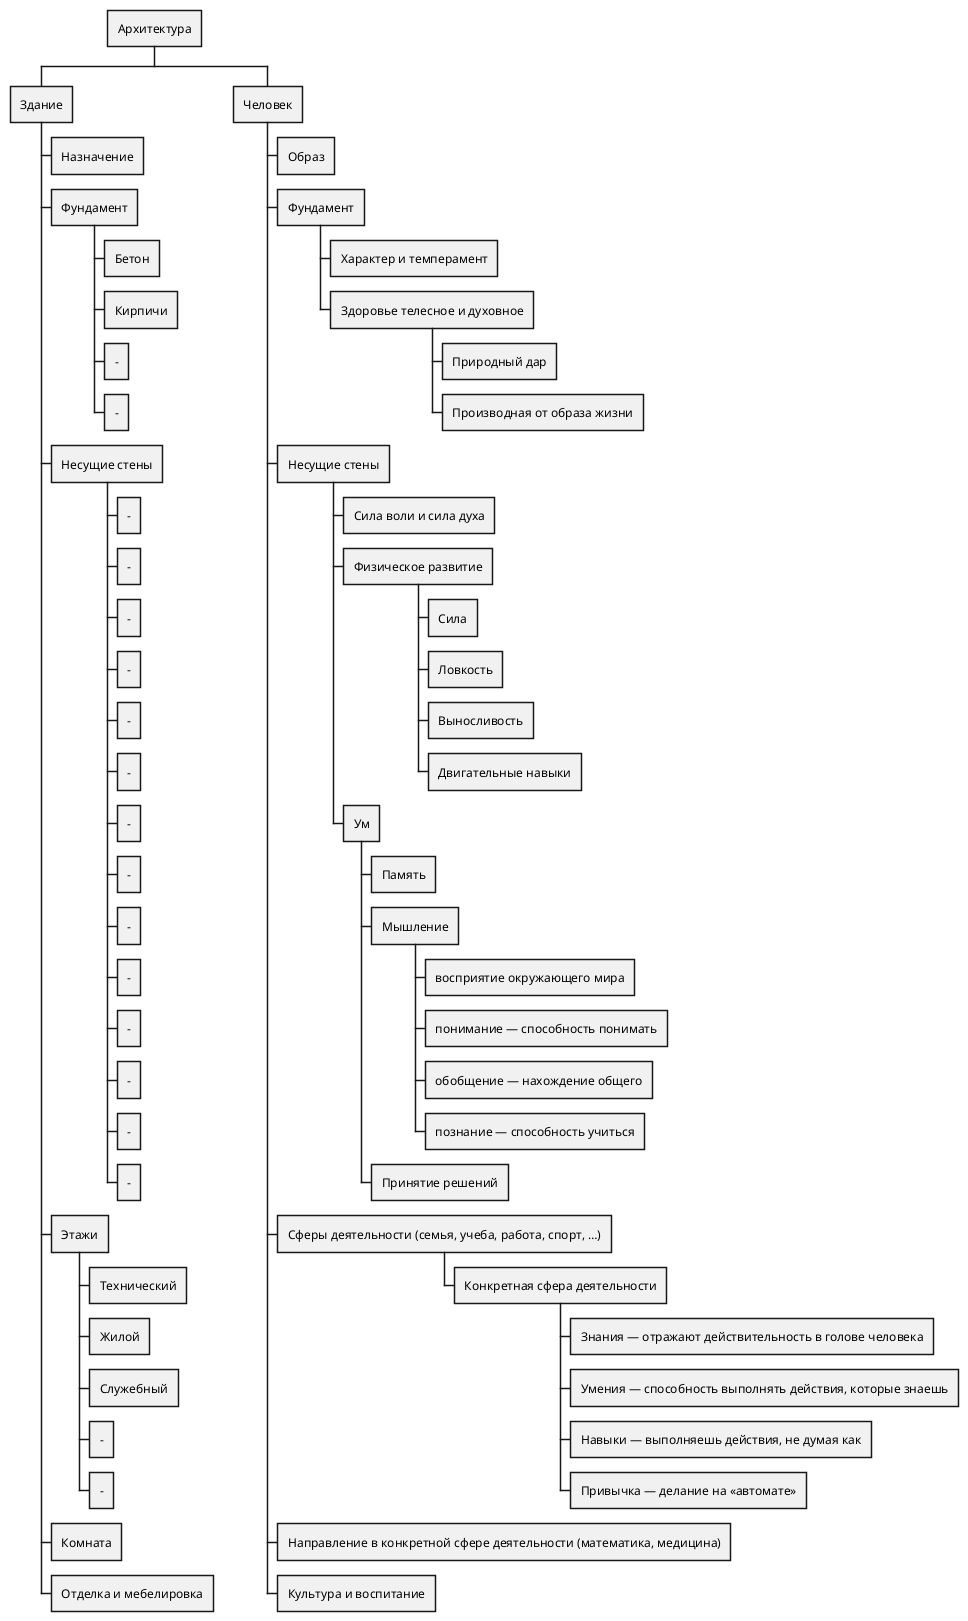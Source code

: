 @startwbs
'https://plantuml.com/wbs-diagram

* Архитектура
** Здание
*** Назначение
*** Фундамент
**** Бетон
**** Кирпичи
**** -
**** -
*** Несущие стены
**** -
**** -
**** -
**** -
**** -
**** -
**** -
**** -
**** -
**** -
**** -
**** -
**** -
**** -
*** Этажи
**** Технический
**** Жилой
**** Служебный
**** -
**** -
*** Комната
*** Отделка и мебелировка

** Человек
*** Образ
*** Фундамент
**** Характер и темперамент
**** Здоровье телесное и духовное
***** Природный дар
***** Производная от образа жизни
*** Несущие стены
**** Сила воли и сила духа
**** Физическое развитие
***** Сила
***** Ловкость
***** Выносливость
***** Двигательные навыки
**** Ум
***** Память
***** Мышление
****** восприятие окружающего мира
****** понимание — способность понимать
****** обобщение — нахождение общего
****** познание — способность учиться
***** Принятие решений
*** Сферы деятельности (семья, учеба, работа, спорт, …)
**** Конкретная сфера деятельности
***** Знания — отражают действительность в голове человека
***** Умения — способность выполнять действия, которые знаешь
***** Навыки — выполняешь действия, не думая как
***** Привычка — делание на «автомате»
*** Направление в конкретной сфере деятельности (математика, медицина)
*** Культура и воспитание
@endwbs
